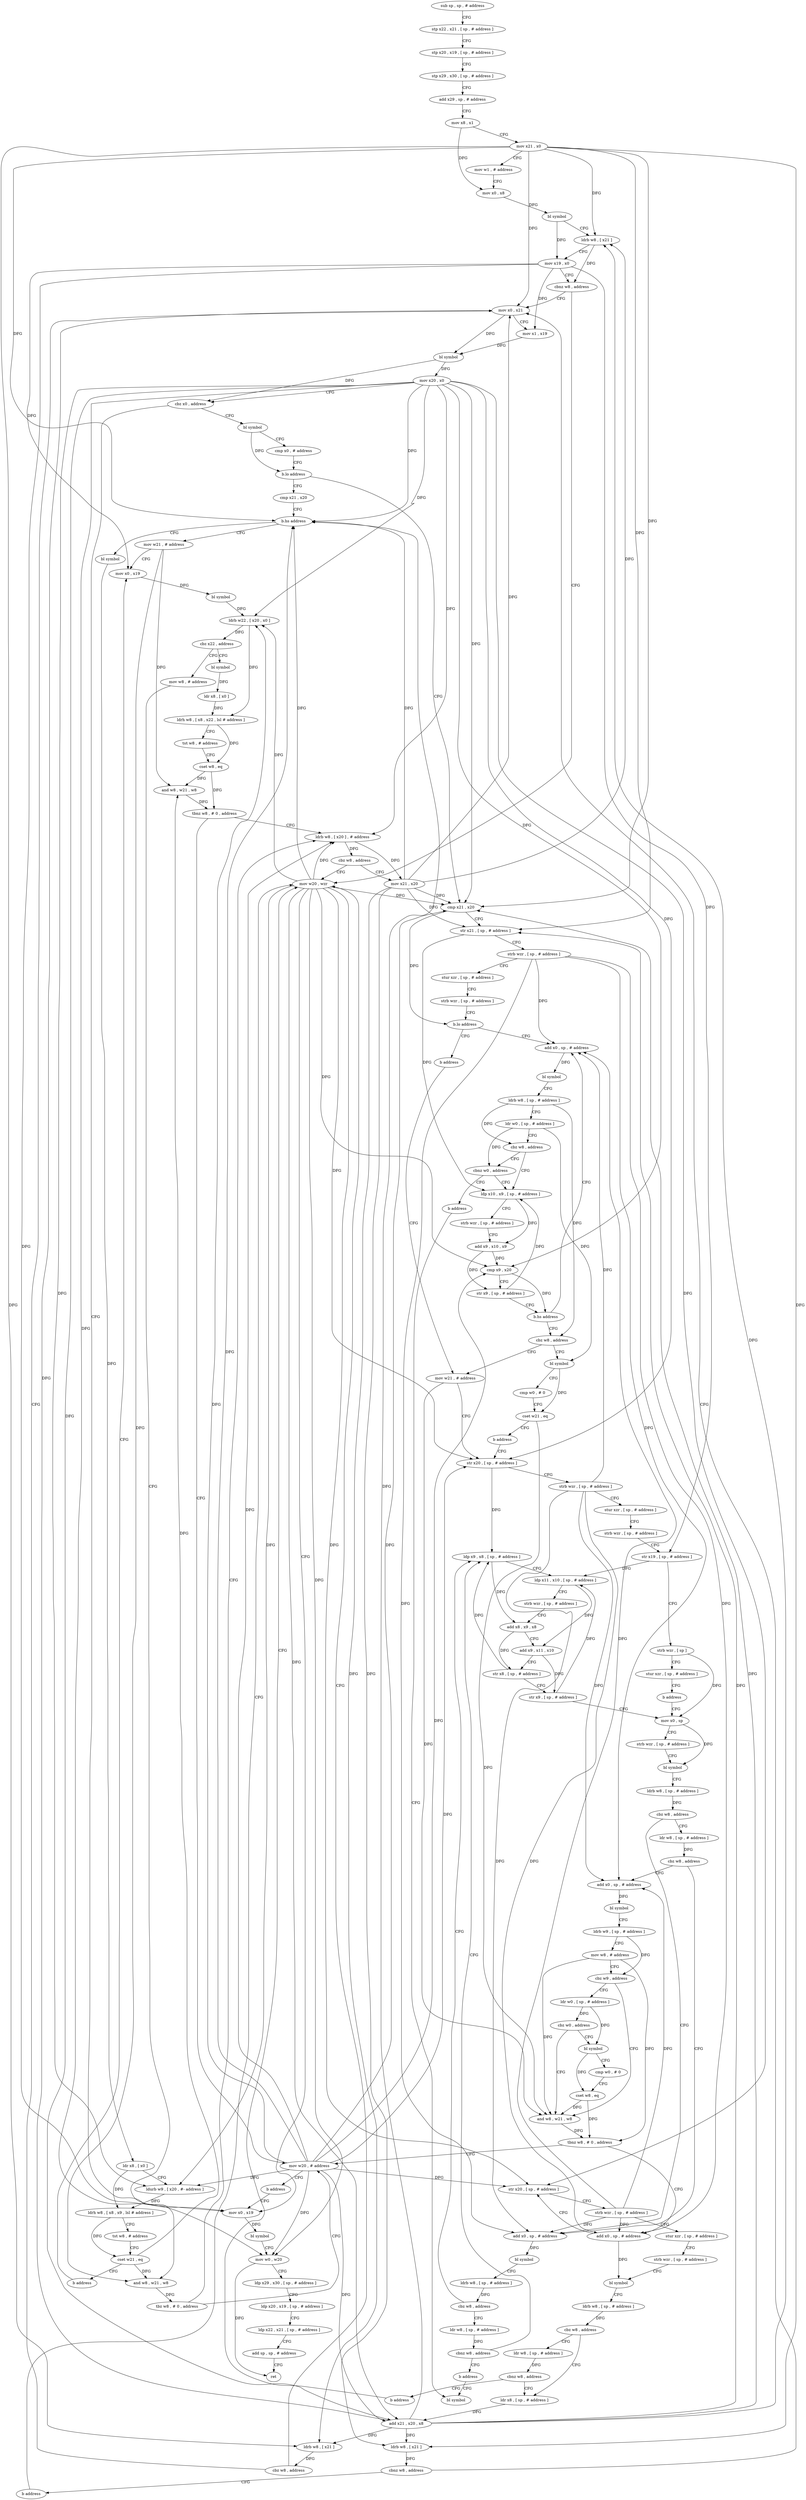 digraph "func" {
"4269876" [label = "sub sp , sp , # address" ]
"4269880" [label = "stp x22 , x21 , [ sp , # address ]" ]
"4269884" [label = "stp x20 , x19 , [ sp , # address ]" ]
"4269888" [label = "stp x29 , x30 , [ sp , # address ]" ]
"4269892" [label = "add x29 , sp , # address" ]
"4269896" [label = "mov x8 , x1" ]
"4269900" [label = "mov x21 , x0" ]
"4269904" [label = "mov w1 , # address" ]
"4269908" [label = "mov x0 , x8" ]
"4269912" [label = "bl symbol" ]
"4269916" [label = "ldrb w8 , [ x21 ]" ]
"4269920" [label = "mov x19 , x0" ]
"4269924" [label = "cbnz w8 , address" ]
"4269980" [label = "mov x0 , x21" ]
"4269928" [label = "mov w20 , wzr" ]
"4269984" [label = "mov x1 , x19" ]
"4269988" [label = "bl symbol" ]
"4269992" [label = "mov x20 , x0" ]
"4269996" [label = "cbz x0 , address" ]
"4269932" [label = "mov x0 , x19" ]
"4270000" [label = "bl symbol" ]
"4269936" [label = "bl symbol" ]
"4269940" [label = "mov w0 , w20" ]
"4269944" [label = "ldp x29 , x30 , [ sp , # address ]" ]
"4269948" [label = "ldp x20 , x19 , [ sp , # address ]" ]
"4269952" [label = "ldp x22 , x21 , [ sp , # address ]" ]
"4269956" [label = "add sp , sp , # address" ]
"4269960" [label = "ret" ]
"4270004" [label = "cmp x0 , # address" ]
"4270008" [label = "b.lo address" ]
"4270092" [label = "cmp x21 , x20" ]
"4270012" [label = "cmp x21 , x20" ]
"4270096" [label = "b.hs address" ]
"4270128" [label = "mov w21 , # address" ]
"4270100" [label = "bl symbol" ]
"4270016" [label = "str x21 , [ sp , # address ]" ]
"4270020" [label = "strb wzr , [ sp , # address ]" ]
"4270024" [label = "stur xzr , [ sp , # address ]" ]
"4270028" [label = "strb wzr , [ sp , # address ]" ]
"4270032" [label = "b.lo address" ]
"4270064" [label = "add x0 , sp , # address" ]
"4270036" [label = "b address" ]
"4270132" [label = "mov x0 , x19" ]
"4270104" [label = "ldr x8 , [ x0 ]" ]
"4270108" [label = "ldurb w9 , [ x20 , #- address ]" ]
"4270112" [label = "ldrh w8 , [ x8 , x9 , lsl # address ]" ]
"4270116" [label = "tst w8 , # address" ]
"4270120" [label = "cset w21 , eq" ]
"4270124" [label = "b address" ]
"4270068" [label = "bl symbol" ]
"4270072" [label = "ldrb w8 , [ sp , # address ]" ]
"4270076" [label = "ldr w0 , [ sp , # address ]" ]
"4270080" [label = "cbz w8 , address" ]
"4270040" [label = "ldp x10 , x9 , [ sp , # address ]" ]
"4270084" [label = "cbnz w0 , address" ]
"4270220" [label = "mov w21 , # address" ]
"4270432" [label = "mov w8 , # address" ]
"4270436" [label = "and w8 , w21 , w8" ]
"4270440" [label = "tbz w8 , # 0 , address" ]
"4270176" [label = "ldrb w8 , [ x20 ] , # address" ]
"4270444" [label = "mov w20 , # address" ]
"4270148" [label = "bl symbol" ]
"4270152" [label = "ldr x8 , [ x0 ]" ]
"4270156" [label = "ldrh w8 , [ x8 , x22 , lsl # address ]" ]
"4270160" [label = "tst w8 , # address" ]
"4270164" [label = "cset w8 , eq" ]
"4270168" [label = "and w8 , w21 , w8" ]
"4270172" [label = "tbnz w8 , # 0 , address" ]
"4270136" [label = "bl symbol" ]
"4270140" [label = "ldrb w22 , [ x20 , x0 ]" ]
"4270144" [label = "cbz x22 , address" ]
"4270044" [label = "strb wzr , [ sp , # address ]" ]
"4270048" [label = "add x9 , x10 , x9" ]
"4270052" [label = "cmp x9 , x20" ]
"4270056" [label = "str x9 , [ sp , # address ]" ]
"4270060" [label = "b.hs address" ]
"4270200" [label = "cbz w8 , address" ]
"4270088" [label = "b address" ]
"4270224" [label = "str x20 , [ sp , # address ]" ]
"4270180" [label = "cbz w8 , address" ]
"4270184" [label = "mov x21 , x20" ]
"4270448" [label = "b address" ]
"4270204" [label = "bl symbol" ]
"4270452" [label = "bl symbol" ]
"4270284" [label = "mov x0 , sp" ]
"4270288" [label = "strb wzr , [ sp , # address ]" ]
"4270292" [label = "bl symbol" ]
"4270296" [label = "ldrb w8 , [ sp , # address ]" ]
"4270300" [label = "cbz w8 , address" ]
"4270312" [label = "add x0 , sp , # address" ]
"4270304" [label = "ldr w8 , [ sp , # address ]" ]
"4270188" [label = "ldrb w8 , [ x21 ]" ]
"4270192" [label = "cbnz w8 , address" ]
"4270196" [label = "b address" ]
"4270208" [label = "cmp w0 , # 0" ]
"4270212" [label = "cset w21 , eq" ]
"4270216" [label = "b address" ]
"4270316" [label = "bl symbol" ]
"4270320" [label = "ldrb w8 , [ sp , # address ]" ]
"4270324" [label = "cbz w8 , address" ]
"4270256" [label = "ldp x9 , x8 , [ sp , # address ]" ]
"4270328" [label = "ldr w8 , [ sp , # address ]" ]
"4270308" [label = "cbz w8 , address" ]
"4270340" [label = "add x0 , sp , # address" ]
"4270228" [label = "strb wzr , [ sp , # address ]" ]
"4270232" [label = "stur xzr , [ sp , # address ]" ]
"4270236" [label = "strb wzr , [ sp , # address ]" ]
"4270240" [label = "str x19 , [ sp , # address ]" ]
"4270244" [label = "strb wzr , [ sp ]" ]
"4270248" [label = "stur xzr , [ sp , # address ]" ]
"4270252" [label = "b address" ]
"4270260" [label = "ldp x11 , x10 , [ sp , # address ]" ]
"4270264" [label = "strb wzr , [ sp , # address ]" ]
"4270268" [label = "add x8 , x9 , x8" ]
"4270272" [label = "add x9 , x11 , x10" ]
"4270276" [label = "str x8 , [ sp , # address ]" ]
"4270280" [label = "str x9 , [ sp , # address ]" ]
"4270332" [label = "cbnz w8 , address" ]
"4270336" [label = "b address" ]
"4270344" [label = "bl symbol" ]
"4270348" [label = "ldrb w9 , [ sp , # address ]" ]
"4270352" [label = "mov w8 , # address" ]
"4270356" [label = "cbz w9 , address" ]
"4270380" [label = "and w8 , w21 , w8" ]
"4270360" [label = "ldr w0 , [ sp , # address ]" ]
"4270384" [label = "tbnz w8 , # 0 , address" ]
"4270388" [label = "add x0 , sp , # address" ]
"4270364" [label = "cbz w0 , address" ]
"4270368" [label = "bl symbol" ]
"4270392" [label = "str x20 , [ sp , # address ]" ]
"4270396" [label = "strb wzr , [ sp , # address ]" ]
"4270400" [label = "stur xzr , [ sp , # address ]" ]
"4270404" [label = "strb wzr , [ sp , # address ]" ]
"4270408" [label = "bl symbol" ]
"4270412" [label = "ldrb w8 , [ sp , # address ]" ]
"4270416" [label = "cbz w8 , address" ]
"4269964" [label = "ldr x8 , [ sp , # address ]" ]
"4270420" [label = "ldr w8 , [ sp , # address ]" ]
"4270372" [label = "cmp w0 , # 0" ]
"4270376" [label = "cset w8 , eq" ]
"4269968" [label = "add x21 , x20 , x8" ]
"4269972" [label = "ldrb w8 , [ x21 ]" ]
"4269976" [label = "cbz w8 , address" ]
"4270424" [label = "cbnz w8 , address" ]
"4270428" [label = "b address" ]
"4269876" -> "4269880" [ label = "CFG" ]
"4269880" -> "4269884" [ label = "CFG" ]
"4269884" -> "4269888" [ label = "CFG" ]
"4269888" -> "4269892" [ label = "CFG" ]
"4269892" -> "4269896" [ label = "CFG" ]
"4269896" -> "4269900" [ label = "CFG" ]
"4269896" -> "4269908" [ label = "DFG" ]
"4269900" -> "4269904" [ label = "CFG" ]
"4269900" -> "4269916" [ label = "DFG" ]
"4269900" -> "4269980" [ label = "DFG" ]
"4269900" -> "4270096" [ label = "DFG" ]
"4269900" -> "4270012" [ label = "DFG" ]
"4269900" -> "4270016" [ label = "DFG" ]
"4269900" -> "4270188" [ label = "DFG" ]
"4269900" -> "4269972" [ label = "DFG" ]
"4269904" -> "4269908" [ label = "CFG" ]
"4269908" -> "4269912" [ label = "DFG" ]
"4269912" -> "4269916" [ label = "CFG" ]
"4269912" -> "4269920" [ label = "DFG" ]
"4269916" -> "4269920" [ label = "CFG" ]
"4269916" -> "4269924" [ label = "DFG" ]
"4269920" -> "4269924" [ label = "CFG" ]
"4269920" -> "4269984" [ label = "DFG" ]
"4269920" -> "4269932" [ label = "DFG" ]
"4269920" -> "4270132" [ label = "DFG" ]
"4269920" -> "4270240" [ label = "DFG" ]
"4269924" -> "4269980" [ label = "CFG" ]
"4269924" -> "4269928" [ label = "CFG" ]
"4269980" -> "4269984" [ label = "CFG" ]
"4269980" -> "4269988" [ label = "DFG" ]
"4269928" -> "4269932" [ label = "CFG" ]
"4269928" -> "4269940" [ label = "DFG" ]
"4269928" -> "4270096" [ label = "DFG" ]
"4269928" -> "4270012" [ label = "DFG" ]
"4269928" -> "4270108" [ label = "DFG" ]
"4269928" -> "4270140" [ label = "DFG" ]
"4269928" -> "4270052" [ label = "DFG" ]
"4269928" -> "4270224" [ label = "DFG" ]
"4269928" -> "4270176" [ label = "DFG" ]
"4269928" -> "4270392" [ label = "DFG" ]
"4269928" -> "4269968" [ label = "DFG" ]
"4269984" -> "4269988" [ label = "DFG" ]
"4269988" -> "4269992" [ label = "DFG" ]
"4269988" -> "4269996" [ label = "DFG" ]
"4269992" -> "4269996" [ label = "CFG" ]
"4269992" -> "4269940" [ label = "DFG" ]
"4269992" -> "4270096" [ label = "DFG" ]
"4269992" -> "4270012" [ label = "DFG" ]
"4269992" -> "4270108" [ label = "DFG" ]
"4269992" -> "4270140" [ label = "DFG" ]
"4269992" -> "4270052" [ label = "DFG" ]
"4269992" -> "4270224" [ label = "DFG" ]
"4269992" -> "4270176" [ label = "DFG" ]
"4269992" -> "4270392" [ label = "DFG" ]
"4269992" -> "4269968" [ label = "DFG" ]
"4269996" -> "4269932" [ label = "CFG" ]
"4269996" -> "4270000" [ label = "CFG" ]
"4269932" -> "4269936" [ label = "DFG" ]
"4270000" -> "4270004" [ label = "CFG" ]
"4270000" -> "4270008" [ label = "DFG" ]
"4269936" -> "4269940" [ label = "CFG" ]
"4269940" -> "4269944" [ label = "CFG" ]
"4269940" -> "4269960" [ label = "DFG" ]
"4269944" -> "4269948" [ label = "CFG" ]
"4269948" -> "4269952" [ label = "CFG" ]
"4269952" -> "4269956" [ label = "CFG" ]
"4269956" -> "4269960" [ label = "CFG" ]
"4270004" -> "4270008" [ label = "CFG" ]
"4270008" -> "4270092" [ label = "CFG" ]
"4270008" -> "4270012" [ label = "CFG" ]
"4270092" -> "4270096" [ label = "CFG" ]
"4270012" -> "4270016" [ label = "CFG" ]
"4270012" -> "4270032" [ label = "DFG" ]
"4270096" -> "4270128" [ label = "CFG" ]
"4270096" -> "4270100" [ label = "CFG" ]
"4270128" -> "4270132" [ label = "CFG" ]
"4270128" -> "4270436" [ label = "DFG" ]
"4270128" -> "4270168" [ label = "DFG" ]
"4270100" -> "4270104" [ label = "DFG" ]
"4270016" -> "4270020" [ label = "CFG" ]
"4270016" -> "4270040" [ label = "DFG" ]
"4270020" -> "4270024" [ label = "CFG" ]
"4270020" -> "4270064" [ label = "DFG" ]
"4270020" -> "4270312" [ label = "DFG" ]
"4270020" -> "4270340" [ label = "DFG" ]
"4270020" -> "4270388" [ label = "DFG" ]
"4270024" -> "4270028" [ label = "CFG" ]
"4270028" -> "4270032" [ label = "CFG" ]
"4270032" -> "4270064" [ label = "CFG" ]
"4270032" -> "4270036" [ label = "CFG" ]
"4270064" -> "4270068" [ label = "DFG" ]
"4270036" -> "4270220" [ label = "CFG" ]
"4270132" -> "4270136" [ label = "DFG" ]
"4270104" -> "4270108" [ label = "CFG" ]
"4270104" -> "4270112" [ label = "DFG" ]
"4270108" -> "4270112" [ label = "DFG" ]
"4270112" -> "4270116" [ label = "CFG" ]
"4270112" -> "4270120" [ label = "DFG" ]
"4270116" -> "4270120" [ label = "CFG" ]
"4270120" -> "4270124" [ label = "CFG" ]
"4270120" -> "4270436" [ label = "DFG" ]
"4270120" -> "4270168" [ label = "DFG" ]
"4270124" -> "4270132" [ label = "CFG" ]
"4270068" -> "4270072" [ label = "CFG" ]
"4270072" -> "4270076" [ label = "CFG" ]
"4270072" -> "4270080" [ label = "DFG" ]
"4270072" -> "4270200" [ label = "DFG" ]
"4270076" -> "4270080" [ label = "CFG" ]
"4270076" -> "4270084" [ label = "DFG" ]
"4270076" -> "4270204" [ label = "DFG" ]
"4270080" -> "4270040" [ label = "CFG" ]
"4270080" -> "4270084" [ label = "CFG" ]
"4270040" -> "4270044" [ label = "CFG" ]
"4270040" -> "4270048" [ label = "DFG" ]
"4270084" -> "4270040" [ label = "CFG" ]
"4270084" -> "4270088" [ label = "CFG" ]
"4270220" -> "4270224" [ label = "CFG" ]
"4270220" -> "4270380" [ label = "DFG" ]
"4270432" -> "4270436" [ label = "CFG" ]
"4270436" -> "4270440" [ label = "DFG" ]
"4270440" -> "4270176" [ label = "CFG" ]
"4270440" -> "4270444" [ label = "CFG" ]
"4270176" -> "4270180" [ label = "DFG" ]
"4270176" -> "4270184" [ label = "DFG" ]
"4270444" -> "4270448" [ label = "CFG" ]
"4270444" -> "4269940" [ label = "DFG" ]
"4270444" -> "4270096" [ label = "DFG" ]
"4270444" -> "4270012" [ label = "DFG" ]
"4270444" -> "4270108" [ label = "DFG" ]
"4270444" -> "4270052" [ label = "DFG" ]
"4270444" -> "4270224" [ label = "DFG" ]
"4270444" -> "4270176" [ label = "DFG" ]
"4270444" -> "4270140" [ label = "DFG" ]
"4270444" -> "4270392" [ label = "DFG" ]
"4270444" -> "4269968" [ label = "DFG" ]
"4270148" -> "4270152" [ label = "DFG" ]
"4270152" -> "4270156" [ label = "DFG" ]
"4270156" -> "4270160" [ label = "CFG" ]
"4270156" -> "4270164" [ label = "DFG" ]
"4270160" -> "4270164" [ label = "CFG" ]
"4270164" -> "4270168" [ label = "DFG" ]
"4270164" -> "4270172" [ label = "DFG" ]
"4270168" -> "4270172" [ label = "DFG" ]
"4270172" -> "4270444" [ label = "CFG" ]
"4270172" -> "4270176" [ label = "CFG" ]
"4270136" -> "4270140" [ label = "DFG" ]
"4270140" -> "4270144" [ label = "DFG" ]
"4270140" -> "4270156" [ label = "DFG" ]
"4270144" -> "4270432" [ label = "CFG" ]
"4270144" -> "4270148" [ label = "CFG" ]
"4270044" -> "4270048" [ label = "CFG" ]
"4270048" -> "4270052" [ label = "DFG" ]
"4270048" -> "4270056" [ label = "DFG" ]
"4270052" -> "4270056" [ label = "CFG" ]
"4270052" -> "4270060" [ label = "DFG" ]
"4270056" -> "4270060" [ label = "CFG" ]
"4270056" -> "4270040" [ label = "DFG" ]
"4270060" -> "4270200" [ label = "CFG" ]
"4270060" -> "4270064" [ label = "CFG" ]
"4270200" -> "4270220" [ label = "CFG" ]
"4270200" -> "4270204" [ label = "CFG" ]
"4270088" -> "4270452" [ label = "CFG" ]
"4270224" -> "4270228" [ label = "CFG" ]
"4270224" -> "4270256" [ label = "DFG" ]
"4270180" -> "4269928" [ label = "CFG" ]
"4270180" -> "4270184" [ label = "CFG" ]
"4270184" -> "4270188" [ label = "DFG" ]
"4270184" -> "4269916" [ label = "DFG" ]
"4270184" -> "4269980" [ label = "DFG" ]
"4270184" -> "4270016" [ label = "DFG" ]
"4270184" -> "4270096" [ label = "DFG" ]
"4270184" -> "4270012" [ label = "DFG" ]
"4270184" -> "4269972" [ label = "DFG" ]
"4270448" -> "4269932" [ label = "CFG" ]
"4270204" -> "4270208" [ label = "CFG" ]
"4270204" -> "4270212" [ label = "DFG" ]
"4270284" -> "4270288" [ label = "CFG" ]
"4270284" -> "4270292" [ label = "DFG" ]
"4270288" -> "4270292" [ label = "CFG" ]
"4270292" -> "4270296" [ label = "CFG" ]
"4270296" -> "4270300" [ label = "DFG" ]
"4270300" -> "4270312" [ label = "CFG" ]
"4270300" -> "4270304" [ label = "CFG" ]
"4270312" -> "4270316" [ label = "DFG" ]
"4270304" -> "4270308" [ label = "DFG" ]
"4270188" -> "4270192" [ label = "DFG" ]
"4270192" -> "4269980" [ label = "CFG" ]
"4270192" -> "4270196" [ label = "CFG" ]
"4270196" -> "4269928" [ label = "CFG" ]
"4270208" -> "4270212" [ label = "CFG" ]
"4270212" -> "4270216" [ label = "CFG" ]
"4270212" -> "4270380" [ label = "DFG" ]
"4270216" -> "4270224" [ label = "CFG" ]
"4270316" -> "4270320" [ label = "CFG" ]
"4270320" -> "4270324" [ label = "DFG" ]
"4270324" -> "4270256" [ label = "CFG" ]
"4270324" -> "4270328" [ label = "CFG" ]
"4270256" -> "4270260" [ label = "CFG" ]
"4270256" -> "4270268" [ label = "DFG" ]
"4270328" -> "4270332" [ label = "DFG" ]
"4270308" -> "4270340" [ label = "CFG" ]
"4270308" -> "4270312" [ label = "CFG" ]
"4270340" -> "4270344" [ label = "DFG" ]
"4270228" -> "4270232" [ label = "CFG" ]
"4270228" -> "4270064" [ label = "DFG" ]
"4270228" -> "4270312" [ label = "DFG" ]
"4270228" -> "4270340" [ label = "DFG" ]
"4270228" -> "4270388" [ label = "DFG" ]
"4270232" -> "4270236" [ label = "CFG" ]
"4270236" -> "4270240" [ label = "CFG" ]
"4270240" -> "4270244" [ label = "CFG" ]
"4270240" -> "4270260" [ label = "DFG" ]
"4270244" -> "4270248" [ label = "CFG" ]
"4270244" -> "4270284" [ label = "DFG" ]
"4270248" -> "4270252" [ label = "CFG" ]
"4270252" -> "4270284" [ label = "CFG" ]
"4270260" -> "4270264" [ label = "CFG" ]
"4270260" -> "4270272" [ label = "DFG" ]
"4270264" -> "4270268" [ label = "CFG" ]
"4270268" -> "4270272" [ label = "CFG" ]
"4270268" -> "4270276" [ label = "DFG" ]
"4270272" -> "4270276" [ label = "CFG" ]
"4270272" -> "4270280" [ label = "DFG" ]
"4270276" -> "4270280" [ label = "CFG" ]
"4270276" -> "4270256" [ label = "DFG" ]
"4270280" -> "4270284" [ label = "CFG" ]
"4270280" -> "4270260" [ label = "DFG" ]
"4270332" -> "4270256" [ label = "CFG" ]
"4270332" -> "4270336" [ label = "CFG" ]
"4270336" -> "4270452" [ label = "CFG" ]
"4270344" -> "4270348" [ label = "CFG" ]
"4270348" -> "4270352" [ label = "CFG" ]
"4270348" -> "4270356" [ label = "DFG" ]
"4270352" -> "4270356" [ label = "CFG" ]
"4270352" -> "4270380" [ label = "DFG" ]
"4270352" -> "4270384" [ label = "DFG" ]
"4270356" -> "4270380" [ label = "CFG" ]
"4270356" -> "4270360" [ label = "CFG" ]
"4270380" -> "4270384" [ label = "DFG" ]
"4270360" -> "4270364" [ label = "DFG" ]
"4270360" -> "4270368" [ label = "DFG" ]
"4270384" -> "4270444" [ label = "CFG" ]
"4270384" -> "4270388" [ label = "CFG" ]
"4270388" -> "4270392" [ label = "CFG" ]
"4270388" -> "4270408" [ label = "DFG" ]
"4270364" -> "4270380" [ label = "CFG" ]
"4270364" -> "4270368" [ label = "CFG" ]
"4270368" -> "4270372" [ label = "CFG" ]
"4270368" -> "4270376" [ label = "DFG" ]
"4270392" -> "4270396" [ label = "CFG" ]
"4270396" -> "4270400" [ label = "CFG" ]
"4270396" -> "4270064" [ label = "DFG" ]
"4270396" -> "4270312" [ label = "DFG" ]
"4270396" -> "4270340" [ label = "DFG" ]
"4270396" -> "4270388" [ label = "DFG" ]
"4270400" -> "4270404" [ label = "CFG" ]
"4270404" -> "4270408" [ label = "CFG" ]
"4270408" -> "4270412" [ label = "CFG" ]
"4270412" -> "4270416" [ label = "DFG" ]
"4270416" -> "4269964" [ label = "CFG" ]
"4270416" -> "4270420" [ label = "CFG" ]
"4269964" -> "4269968" [ label = "DFG" ]
"4270420" -> "4270424" [ label = "DFG" ]
"4270372" -> "4270376" [ label = "CFG" ]
"4270376" -> "4270380" [ label = "DFG" ]
"4270376" -> "4270384" [ label = "DFG" ]
"4269968" -> "4269972" [ label = "DFG" ]
"4269968" -> "4269916" [ label = "DFG" ]
"4269968" -> "4269980" [ label = "DFG" ]
"4269968" -> "4270016" [ label = "DFG" ]
"4269968" -> "4270188" [ label = "DFG" ]
"4269968" -> "4270096" [ label = "DFG" ]
"4269968" -> "4270012" [ label = "DFG" ]
"4269972" -> "4269976" [ label = "DFG" ]
"4269976" -> "4269928" [ label = "CFG" ]
"4269976" -> "4269980" [ label = "CFG" ]
"4270424" -> "4269964" [ label = "CFG" ]
"4270424" -> "4270428" [ label = "CFG" ]
"4270428" -> "4269928" [ label = "CFG" ]
}
